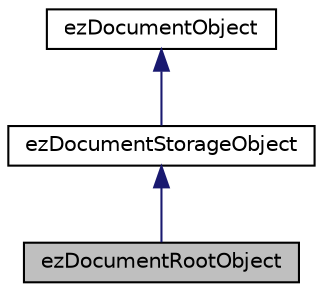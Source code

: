 digraph "ezDocumentRootObject"
{
 // LATEX_PDF_SIZE
  edge [fontname="Helvetica",fontsize="10",labelfontname="Helvetica",labelfontsize="10"];
  node [fontname="Helvetica",fontsize="10",shape=record];
  Node1 [label="ezDocumentRootObject",height=0.2,width=0.4,color="black", fillcolor="grey75", style="filled", fontcolor="black",tooltip=" "];
  Node2 -> Node1 [dir="back",color="midnightblue",fontsize="10",style="solid",fontname="Helvetica"];
  Node2 [label="ezDocumentStorageObject",height=0.2,width=0.4,color="black", fillcolor="white", style="filled",URL="$d4/db9/classez_document_storage_object.htm",tooltip=" "];
  Node3 -> Node2 [dir="back",color="midnightblue",fontsize="10",style="solid",fontname="Helvetica"];
  Node3 [label="ezDocumentObject",height=0.2,width=0.4,color="black", fillcolor="white", style="filled",URL="$d2/d53/classez_document_object.htm",tooltip=" "];
}
